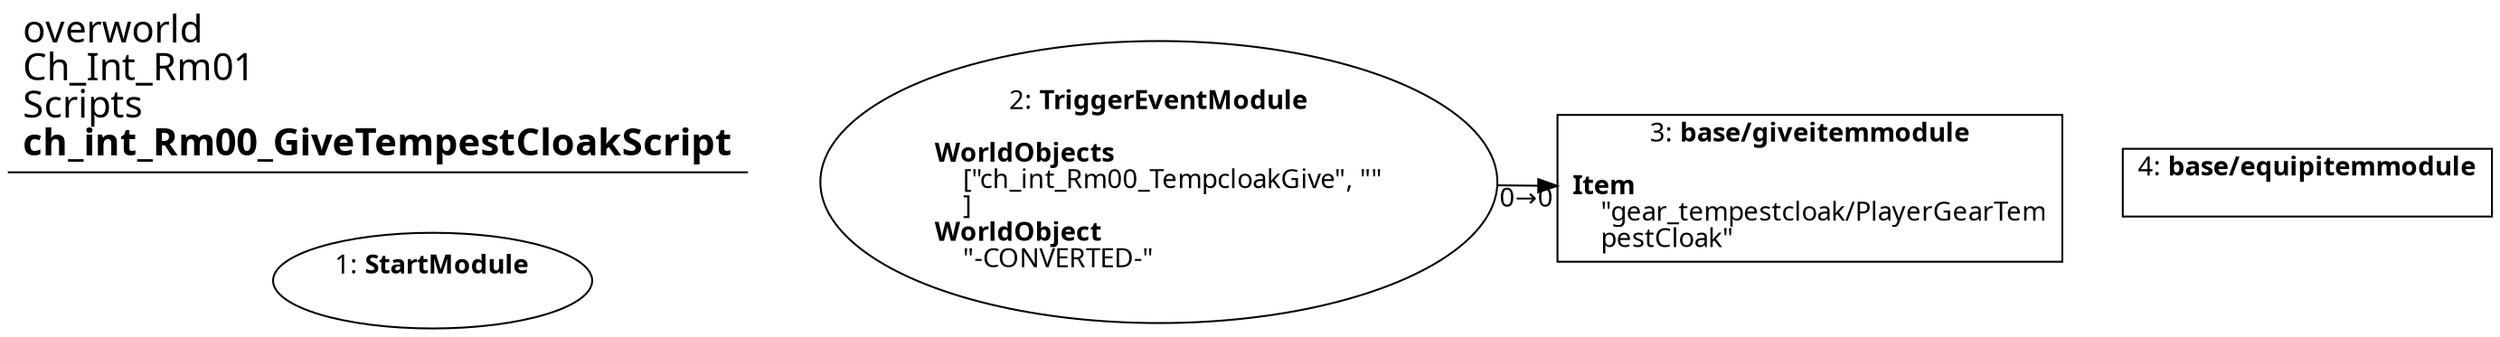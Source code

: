 digraph {
    layout = fdp;
    overlap = prism;
    sep = "+16";
    splines = spline;

    node [ shape = box ];

    graph [ fontname = "Segoe UI" ];
    node [ fontname = "Segoe UI" ];
    edge [ fontname = "Segoe UI" ];

    1 [ label = <1: <b>StartModule</b><br/><br/>> ];
    1 [ shape = oval ]
    1 [ pos = "0.083000004,-0.22000001!" ];

    2 [ label = <2: <b>TriggerEventModule</b><br/><br/><b>WorldObjects</b><br align="left"/>    [&quot;ch_int_Rm00_TempcloakGive&quot;, &quot;&quot;<br align="left"/>    ]<br align="left"/><b>WorldObject</b><br align="left"/>    &quot;-CONVERTED-&quot;<br align="left"/>> ];
    2 [ shape = oval ]
    2 [ pos = "0.30400002,-0.22000001!" ];
    2 -> 3 [ label = "0→0" ];

    3 [ label = <3: <b>base/giveitemmodule</b><br/><br/><b>Item</b><br align="left"/>    &quot;gear_tempestcloak/PlayerGearTem<br align="left"/>    pestCloak&quot;<br align="left"/>> ];
    3 [ pos = "0.546,-0.22000001!" ];

    4 [ label = <4: <b>base/equipitemmodule</b><br/><br/>> ];
    4 [ pos = "0.72800004,-0.21800001!" ];

    title [ pos = "0.082,-0.21700001!" ];
    title [ shape = underline ];
    title [ label = <<font point-size="20">overworld<br align="left"/>Ch_Int_Rm01<br align="left"/>Scripts<br align="left"/><b>ch_int_Rm00_GiveTempestCloakScript</b><br align="left"/></font>> ];
}
